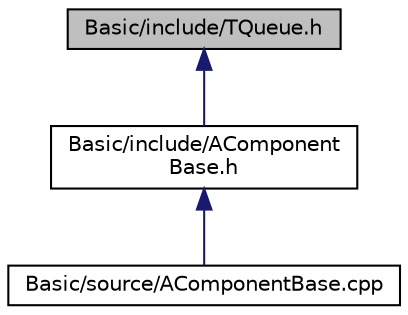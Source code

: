 digraph "Basic/include/TQueue.h"
{
  edge [fontname="Helvetica",fontsize="10",labelfontname="Helvetica",labelfontsize="10"];
  node [fontname="Helvetica",fontsize="10",shape=record];
  Node1 [label="Basic/include/TQueue.h",height=0.2,width=0.4,color="black", fillcolor="grey75", style="filled" fontcolor="black"];
  Node1 -> Node2 [dir="back",color="midnightblue",fontsize="10",style="solid"];
  Node2 [label="Basic/include/AComponent\lBase.h",height=0.2,width=0.4,color="black", fillcolor="white", style="filled",URL="$AComponentBase_8h.html"];
  Node2 -> Node3 [dir="back",color="midnightblue",fontsize="10",style="solid"];
  Node3 [label="Basic/source/AComponentBase.cpp",height=0.2,width=0.4,color="black", fillcolor="white", style="filled",URL="$AComponentBase_8cpp.html"];
}
